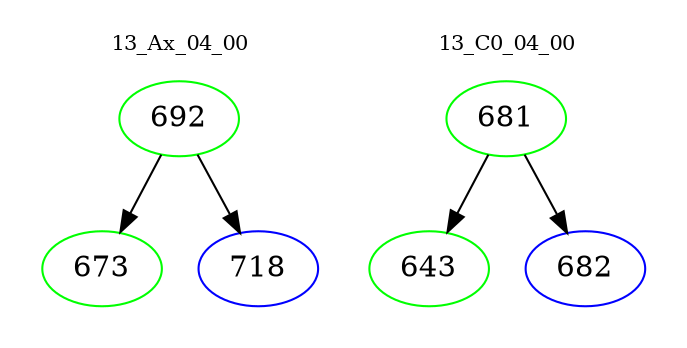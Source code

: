digraph{
subgraph cluster_0 {
color = white
label = "13_Ax_04_00";
fontsize=10;
T0_692 [label="692", color="green"]
T0_692 -> T0_673 [color="black"]
T0_673 [label="673", color="green"]
T0_692 -> T0_718 [color="black"]
T0_718 [label="718", color="blue"]
}
subgraph cluster_1 {
color = white
label = "13_C0_04_00";
fontsize=10;
T1_681 [label="681", color="green"]
T1_681 -> T1_643 [color="black"]
T1_643 [label="643", color="green"]
T1_681 -> T1_682 [color="black"]
T1_682 [label="682", color="blue"]
}
}
